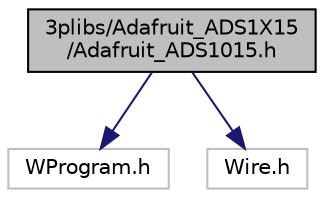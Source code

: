 digraph "3plibs/Adafruit_ADS1X15/Adafruit_ADS1015.h"
{
  edge [fontname="Helvetica",fontsize="10",labelfontname="Helvetica",labelfontsize="10"];
  node [fontname="Helvetica",fontsize="10",shape=record];
  Node0 [label="3plibs/Adafruit_ADS1X15\l/Adafruit_ADS1015.h",height=0.2,width=0.4,color="black", fillcolor="grey75", style="filled", fontcolor="black"];
  Node0 -> Node1 [color="midnightblue",fontsize="10",style="solid"];
  Node1 [label="WProgram.h",height=0.2,width=0.4,color="grey75", fillcolor="white", style="filled"];
  Node0 -> Node2 [color="midnightblue",fontsize="10",style="solid"];
  Node2 [label="Wire.h",height=0.2,width=0.4,color="grey75", fillcolor="white", style="filled"];
}
